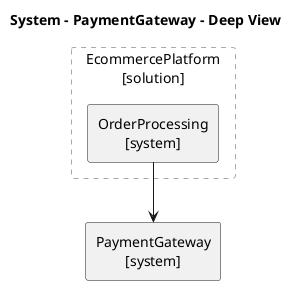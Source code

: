 @startuml PaymentGateway_deep
title System - PaymentGateway - Deep View
skinparam defaultTextAlignment center
skinparam defaultTextAlignment<<atomic>> center
skinparam wrapWidth 200
skinparam maxMessageSize 150
hide stereotype
<style>
.composite {
BackgroundColor: transparent
LineColor: darkgray
LineStyle: 5
FontStyle: normal
}
</style>
rectangle PaymentGateway <<system>> <<atomic>> [
PaymentGateway
[system]
]
rectangle EcommercePlatform as "EcommercePlatform\n[solution]" <<composite>> {
rectangle EcommercePlatform.OrderProcessing <<system>> <<atomic>> [
OrderProcessing
[system]
]
}
EcommercePlatform.OrderProcessing --> PaymentGateway
@enduml
